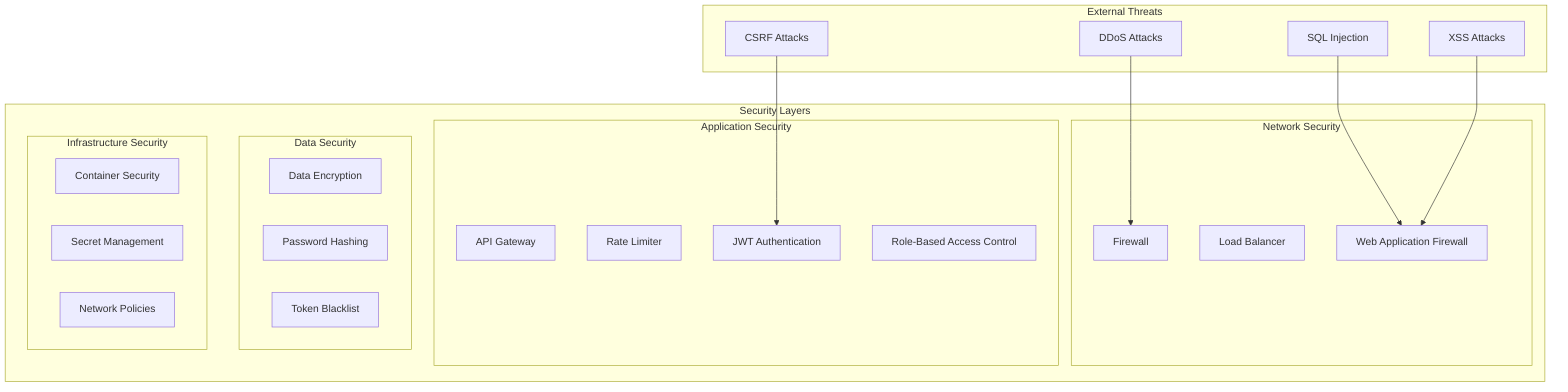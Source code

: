 graph TB
    subgraph "Security Layers"
        subgraph "Network Security"
            Firewall[Firewall]
            LoadBalancer[Load Balancer]
            WAF[Web Application Firewall]
        end
        
        subgraph "Application Security"
            Gateway[API Gateway]
            RateLimiter[Rate Limiter]
            JWTAuth[JWT Authentication]
            RBAC[Role-Based Access Control]
        end
        
        subgraph "Data Security"
            Encryption[Data Encryption]
            Hashing[Password Hashing]
            TokenBlacklist[Token Blacklist]
        end
        
        subgraph "Infrastructure Security"
            ContainerSecurity[Container Security]
            SecretManagement[Secret Management]
            NetworkPolicies[Network Policies]
        end
    end

    subgraph "External Threats"
        DDoS[DDoS Attacks]
        Injection[SQL Injection]
        XSS[XSS Attacks]
        CSRF[CSRF Attacks]
    end

    DDoS --> Firewall
    Injection --> WAF
    XSS --> WAF
    CSRF --> JWTAuth